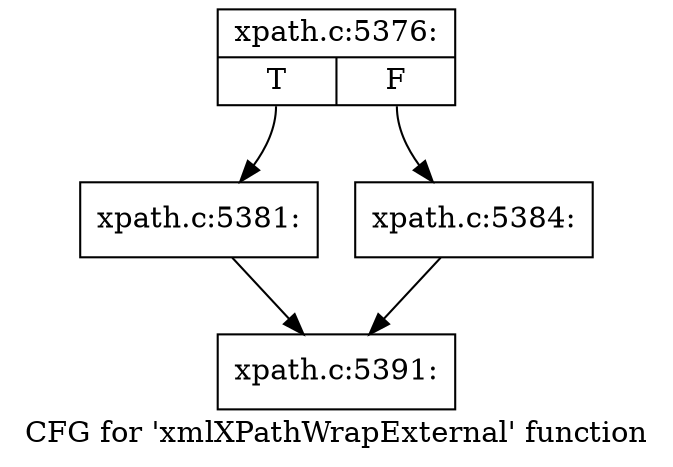 digraph "CFG for 'xmlXPathWrapExternal' function" {
	label="CFG for 'xmlXPathWrapExternal' function";

	Node0x55e6b2626580 [shape=record,label="{xpath.c:5376:|{<s0>T|<s1>F}}"];
	Node0x55e6b2626580:s0 -> Node0x55e6b2627fd0;
	Node0x55e6b2626580:s1 -> Node0x55e6b2628020;
	Node0x55e6b2627fd0 [shape=record,label="{xpath.c:5381:}"];
	Node0x55e6b2627fd0 -> Node0x55e6b2626c70;
	Node0x55e6b2628020 [shape=record,label="{xpath.c:5384:}"];
	Node0x55e6b2628020 -> Node0x55e6b2626c70;
	Node0x55e6b2626c70 [shape=record,label="{xpath.c:5391:}"];
}
